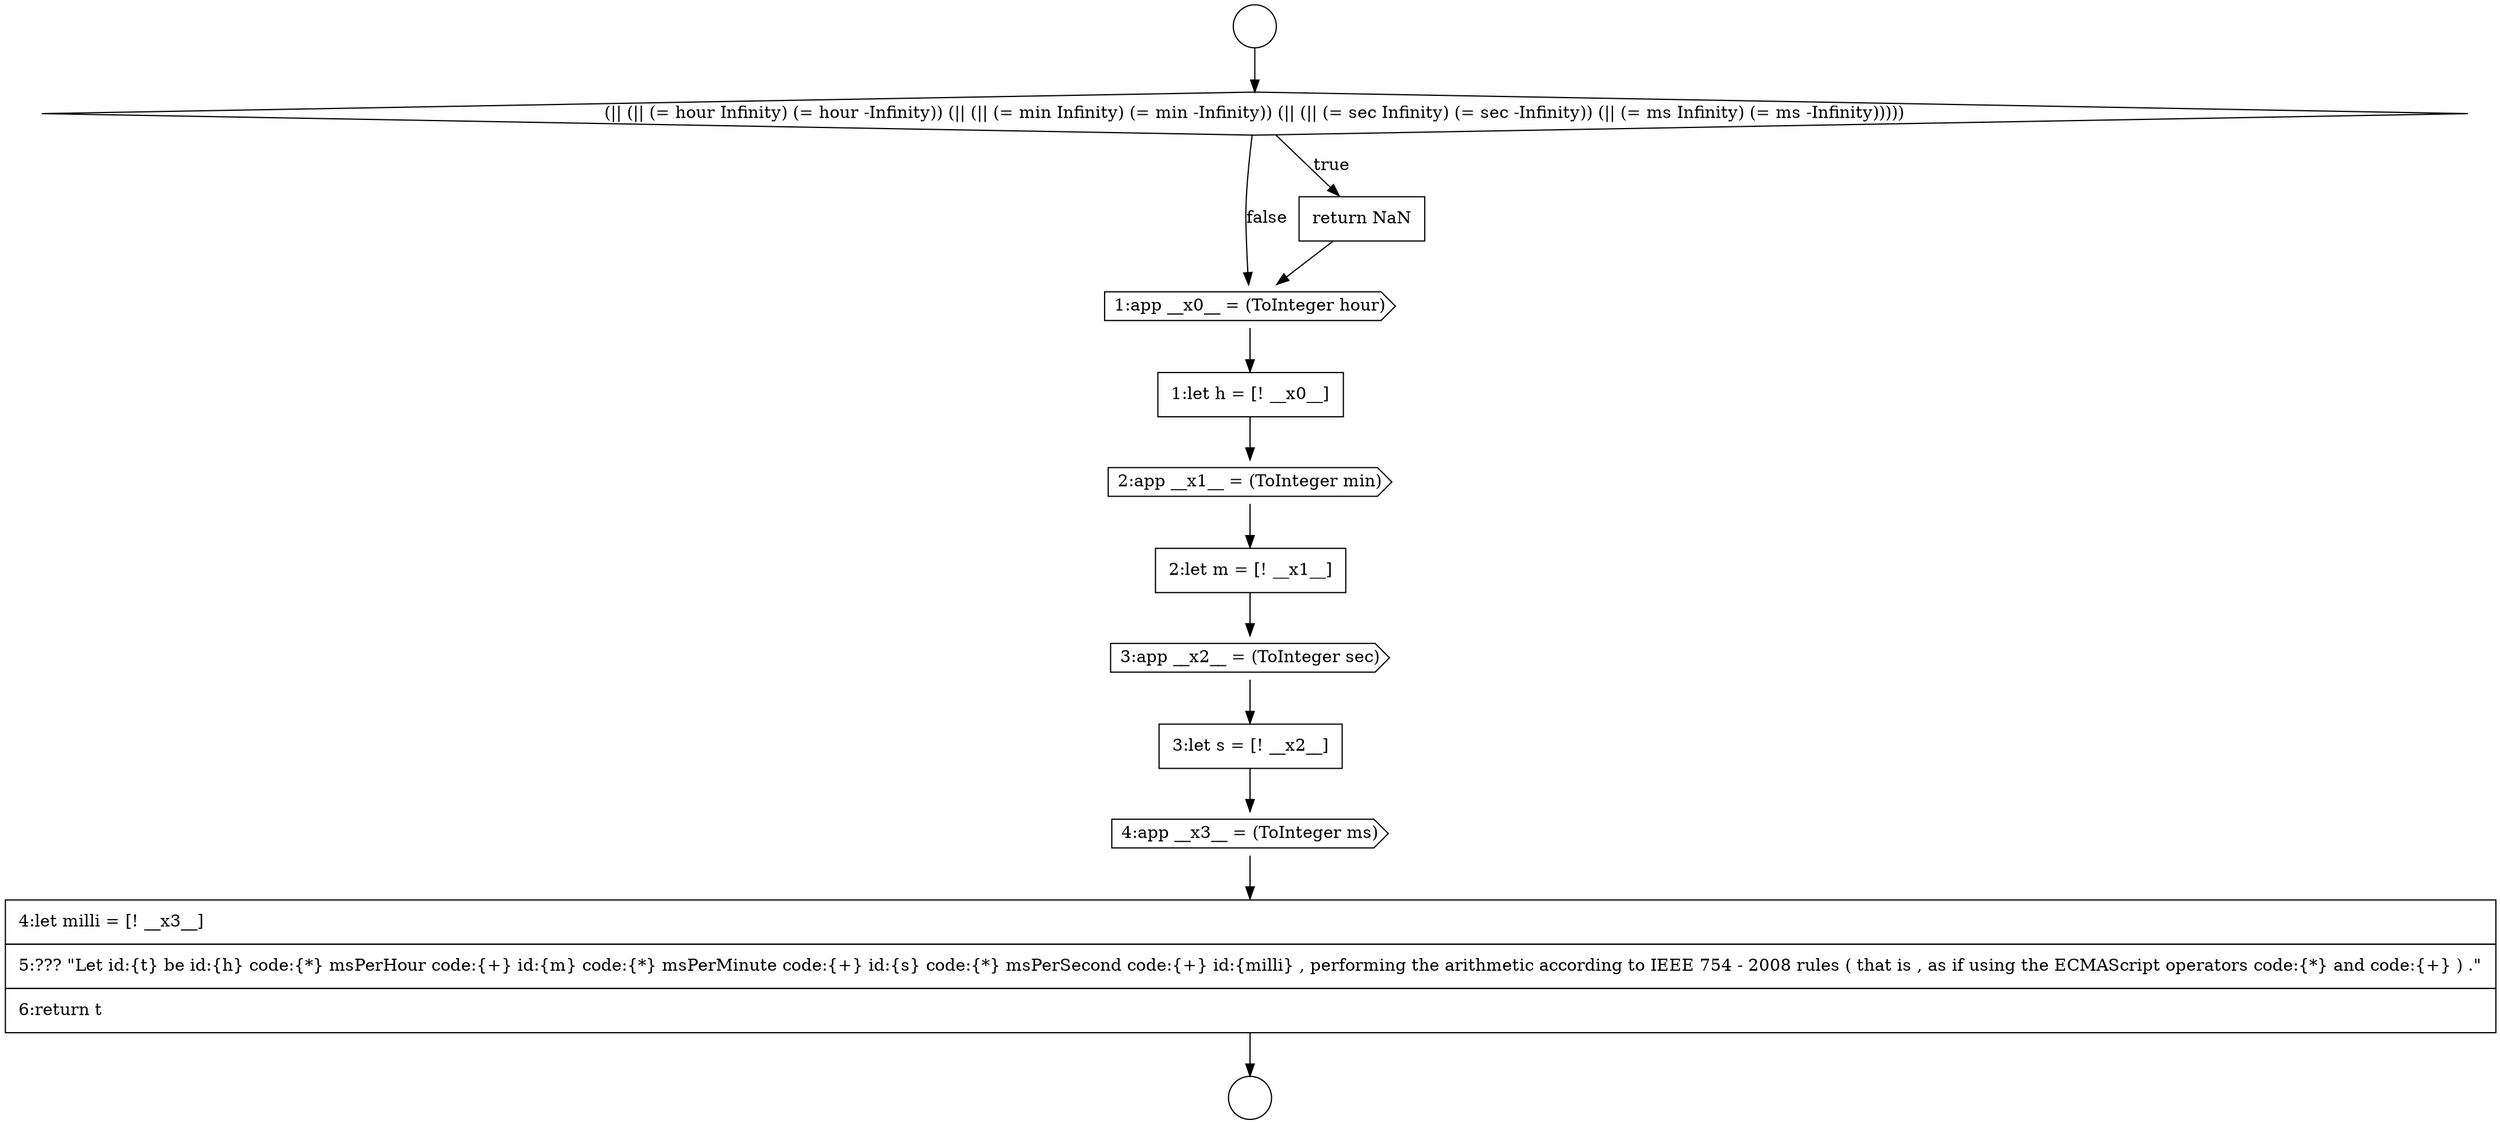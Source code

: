 digraph {
  node11424 [shape=cds, label=<<font color="black">1:app __x0__ = (ToInteger hour)</font>> color="black" fillcolor="white" style=filled]
  node11420 [shape=circle label=" " color="black" fillcolor="white" style=filled]
  node11427 [shape=none, margin=0, label=<<font color="black">
    <table border="0" cellborder="1" cellspacing="0" cellpadding="10">
      <tr><td align="left">2:let m = [! __x1__]</td></tr>
    </table>
  </font>> color="black" fillcolor="white" style=filled]
  node11423 [shape=none, margin=0, label=<<font color="black">
    <table border="0" cellborder="1" cellspacing="0" cellpadding="10">
      <tr><td align="left">return NaN</td></tr>
    </table>
  </font>> color="black" fillcolor="white" style=filled]
  node11422 [shape=diamond, label=<<font color="black">(|| (|| (= hour Infinity) (= hour -Infinity)) (|| (|| (= min Infinity) (= min -Infinity)) (|| (|| (= sec Infinity) (= sec -Infinity)) (|| (= ms Infinity) (= ms -Infinity)))))</font>> color="black" fillcolor="white" style=filled]
  node11426 [shape=cds, label=<<font color="black">2:app __x1__ = (ToInteger min)</font>> color="black" fillcolor="white" style=filled]
  node11421 [shape=circle label=" " color="black" fillcolor="white" style=filled]
  node11431 [shape=none, margin=0, label=<<font color="black">
    <table border="0" cellborder="1" cellspacing="0" cellpadding="10">
      <tr><td align="left">4:let milli = [! __x3__]</td></tr>
      <tr><td align="left">5:??? &quot;Let id:{t} be id:{h} code:{*} msPerHour code:{+} id:{m} code:{*} msPerMinute code:{+} id:{s} code:{*} msPerSecond code:{+} id:{milli} , performing the arithmetic according to IEEE 754 - 2008 rules ( that is , as if using the ECMAScript operators code:{*} and code:{+} ) .&quot;</td></tr>
      <tr><td align="left">6:return t</td></tr>
    </table>
  </font>> color="black" fillcolor="white" style=filled]
  node11428 [shape=cds, label=<<font color="black">3:app __x2__ = (ToInteger sec)</font>> color="black" fillcolor="white" style=filled]
  node11429 [shape=none, margin=0, label=<<font color="black">
    <table border="0" cellborder="1" cellspacing="0" cellpadding="10">
      <tr><td align="left">3:let s = [! __x2__]</td></tr>
    </table>
  </font>> color="black" fillcolor="white" style=filled]
  node11425 [shape=none, margin=0, label=<<font color="black">
    <table border="0" cellborder="1" cellspacing="0" cellpadding="10">
      <tr><td align="left">1:let h = [! __x0__]</td></tr>
    </table>
  </font>> color="black" fillcolor="white" style=filled]
  node11430 [shape=cds, label=<<font color="black">4:app __x3__ = (ToInteger ms)</font>> color="black" fillcolor="white" style=filled]
  node11420 -> node11422 [ color="black"]
  node11424 -> node11425 [ color="black"]
  node11427 -> node11428 [ color="black"]
  node11425 -> node11426 [ color="black"]
  node11422 -> node11423 [label=<<font color="black">true</font>> color="black"]
  node11422 -> node11424 [label=<<font color="black">false</font>> color="black"]
  node11431 -> node11421 [ color="black"]
  node11426 -> node11427 [ color="black"]
  node11423 -> node11424 [ color="black"]
  node11428 -> node11429 [ color="black"]
  node11430 -> node11431 [ color="black"]
  node11429 -> node11430 [ color="black"]
}
